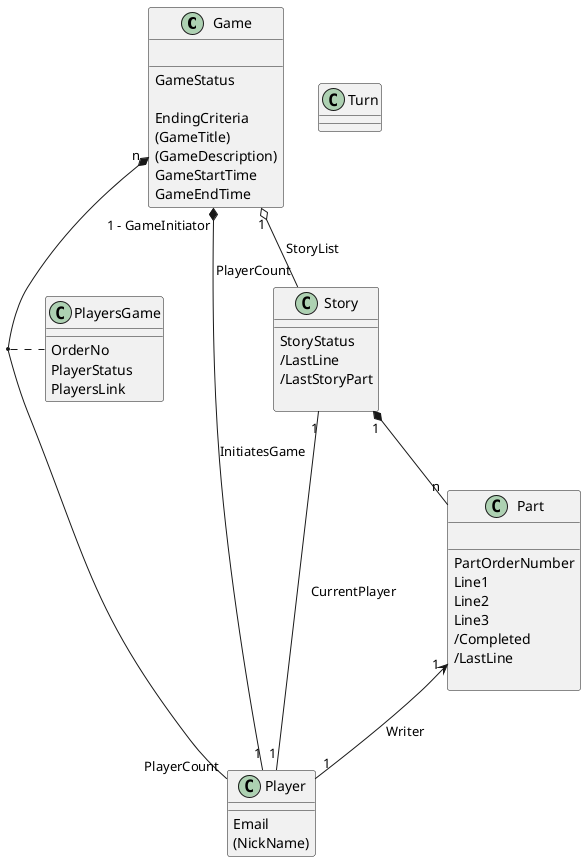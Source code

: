 @startuml


class Game {

__
GameStatus

EndingCriteria
(GameTitle)
(GameDescription)
GameStartTime
GameEndTime
 }

Game "n" *-- "PlayerCount" Player
(Game, Player) .. PlayersGame


class PlayersGame {
__
OrderNo
PlayerStatus
PlayersLink
}

Game "1 - GameInitiator" *-- "1" Player: InitiatesGame

Game "1" o-- "PlayerCount" Story: StoryList

class Player {
__
Email
(NickName)
}


class Story {
___
StoryStatus
/LastLine
/LastStoryPart

}

Story "1"--"1" Player: CurrentPlayer


Story "1" *-- "n" Part
class Part {

__
PartOrderNumber
Line1
Line2
Line3
/Completed
/LastLine

}

Part "1" <-- "1" Player : Writer

class Turn {

}



@enduml
